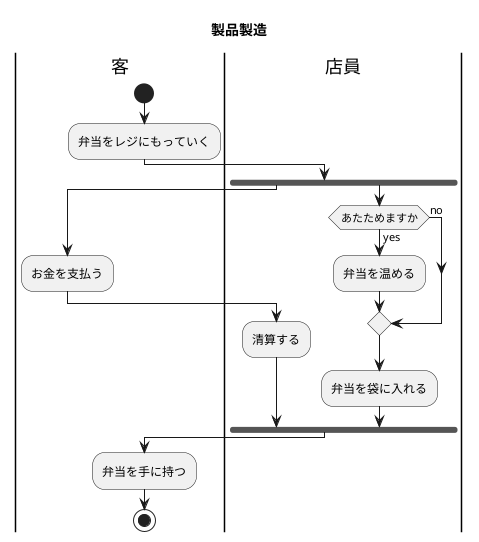 @startuml
title 製品製造
|客|
start
:弁当をレジにもっていく;
|店員|
fork
    |客|
    :お金を支払う;
    |店員|
    |店員|
    :清算する;
fork again
    if (あたためますか) then (yes)
        :弁当を温める;
    else (no)
    endif
    :弁当を袋に入れる;
    
end fork
|客|
:弁当を手に持つ;

stop
@enduml